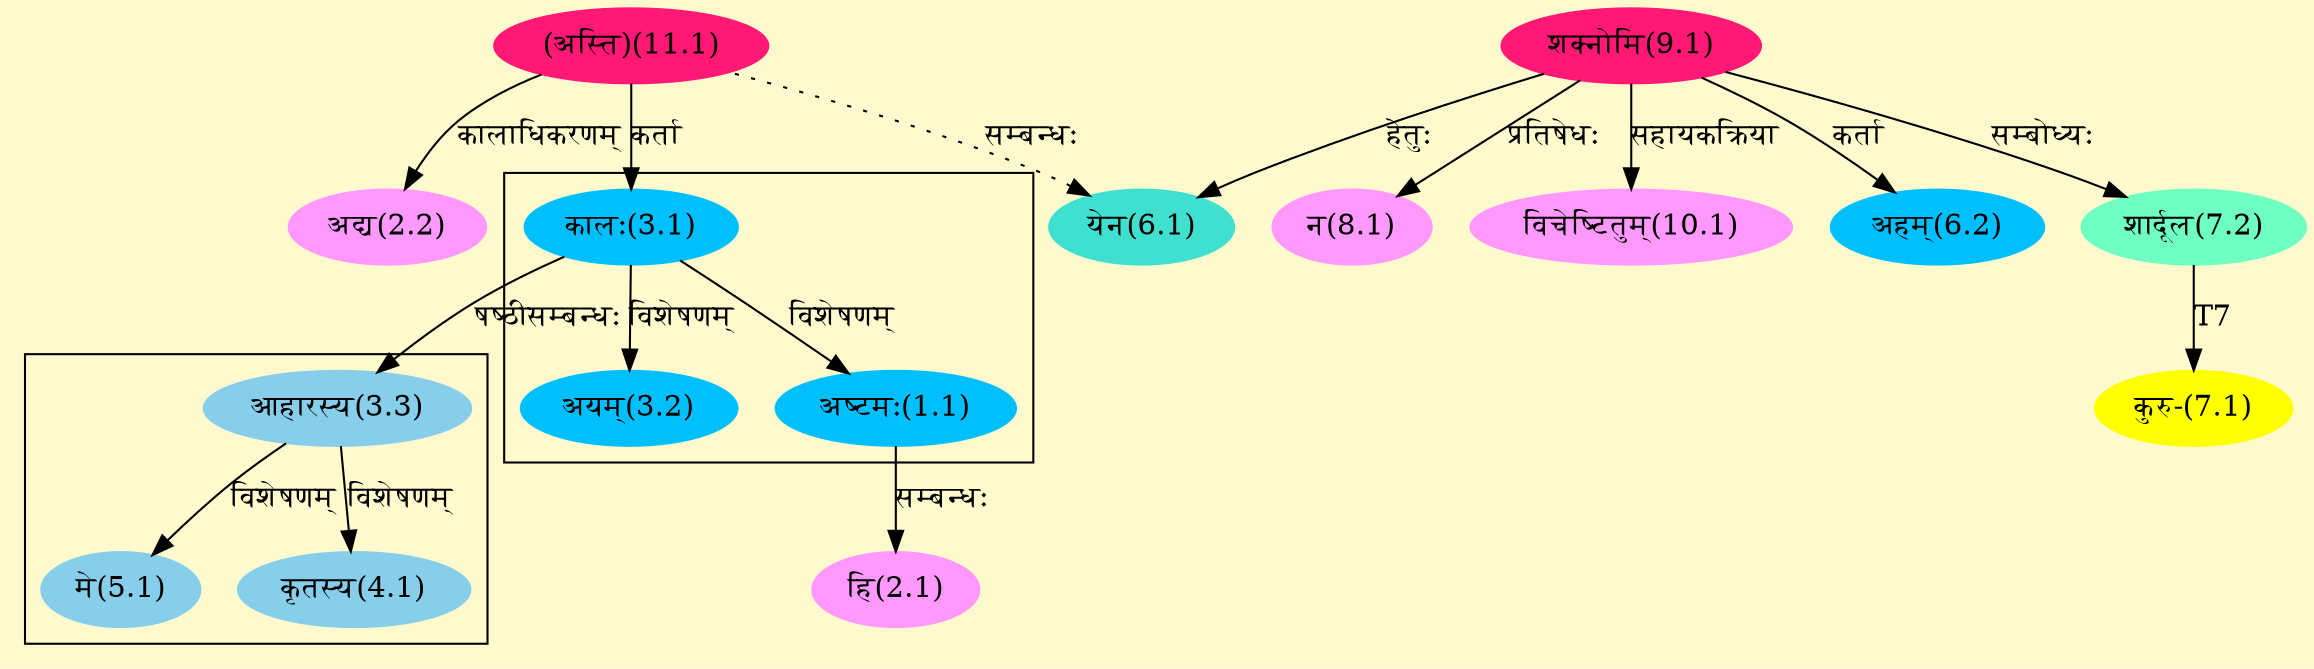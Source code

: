 digraph G{
rankdir=BT;
 compound=true;
 bgcolor="lemonchiffon1";

subgraph cluster_1{
Node1_1 [style=filled, color="#00BFFF" label = "अष्टमः(1.1)"]
Node3_1 [style=filled, color="#00BFFF" label = "कालः(3.1)"]
Node3_2 [style=filled, color="#00BFFF" label = "अयम्(3.2)"]

}

subgraph cluster_2{
Node4_1 [style=filled, color="#87CEEB" label = "कृतस्य(4.1)"]
Node3_3 [style=filled, color="#87CEEB" label = "आहारस्य(3.3)"]
Node5_1 [style=filled, color="#87CEEB" label = "मे(5.1)"]

}
Node2_1 [style=filled, color="#FF99FF" label = "हि(2.1)"]
Node1_1 [style=filled, color="#00BFFF" label = "अष्टमः(1.1)"]
Node2_2 [style=filled, color="#FF99FF" label = "अद्य(2.2)"]
Node11_1 [style=filled, color="#FF1975" label = "(अस्ति)(11.1)"]
Node3_1 [style=filled, color="#00BFFF" label = "कालः(3.1)"]
Node3_3 [style=filled, color="#87CEEB" label = "आहारस्य(3.3)"]
Node6_1 [style=filled, color="#40E0D0" label = "येन(6.1)"]
Node9_1 [style=filled, color="#FF1975" label = "शक्नोमि(9.1)"]
Node6_2 [style=filled, color="#00BFFF" label = "अहम्(6.2)"]
Node7_1 [style=filled, color="#FFFF00" label = "कुरु-(7.1)"]
Node7_2 [style=filled, color="#6FFFC3" label = "शार्दूल(7.2)"]
Node8_1 [style=filled, color="#FF99FF" label = "न(8.1)"]
Node [style=filled, color="" label = "()"]
Node10_1 [style=filled, color="#FF99FF" label = "विचेष्टितुम्(10.1)"]
/* Start of Relations section */

Node1_1 -> Node3_1 [  label="विशेषणम्"  dir="back" ]
Node2_1 -> Node1_1 [  label="सम्बन्धः"  dir="back" ]
Node2_2 -> Node11_1 [  label="कालाधिकरणम्"  dir="back" ]
Node3_1 -> Node11_1 [  label="कर्ता"  dir="back" ]
Node3_2 -> Node3_1 [  label="विशेषणम्"  dir="back" ]
Node3_3 -> Node3_1 [  label="षष्ठीसम्बन्धः"  dir="back" ]
Node4_1 -> Node3_3 [  label="विशेषणम्"  dir="back" ]
Node5_1 -> Node3_3 [  label="विशेषणम्"  dir="back" ]
Node6_1 -> Node9_1 [  label="हेतुः"  dir="back" ]
Node6_1 -> Node11_1 [ style=dotted label="सम्बन्धः"  dir="back" ]
Node6_2 -> Node9_1 [  label="कर्ता"  dir="back" ]
Node7_1 -> Node7_2 [  label="T7"  dir="back" ]
Node7_2 -> Node9_1 [  label="सम्बोध्यः"  dir="back" ]
Node8_1 -> Node9_1 [  label="प्रतिषेधः"  dir="back" ]
Node10_1 -> Node9_1 [  label="सहायकक्रिया"  dir="back" ]
}
